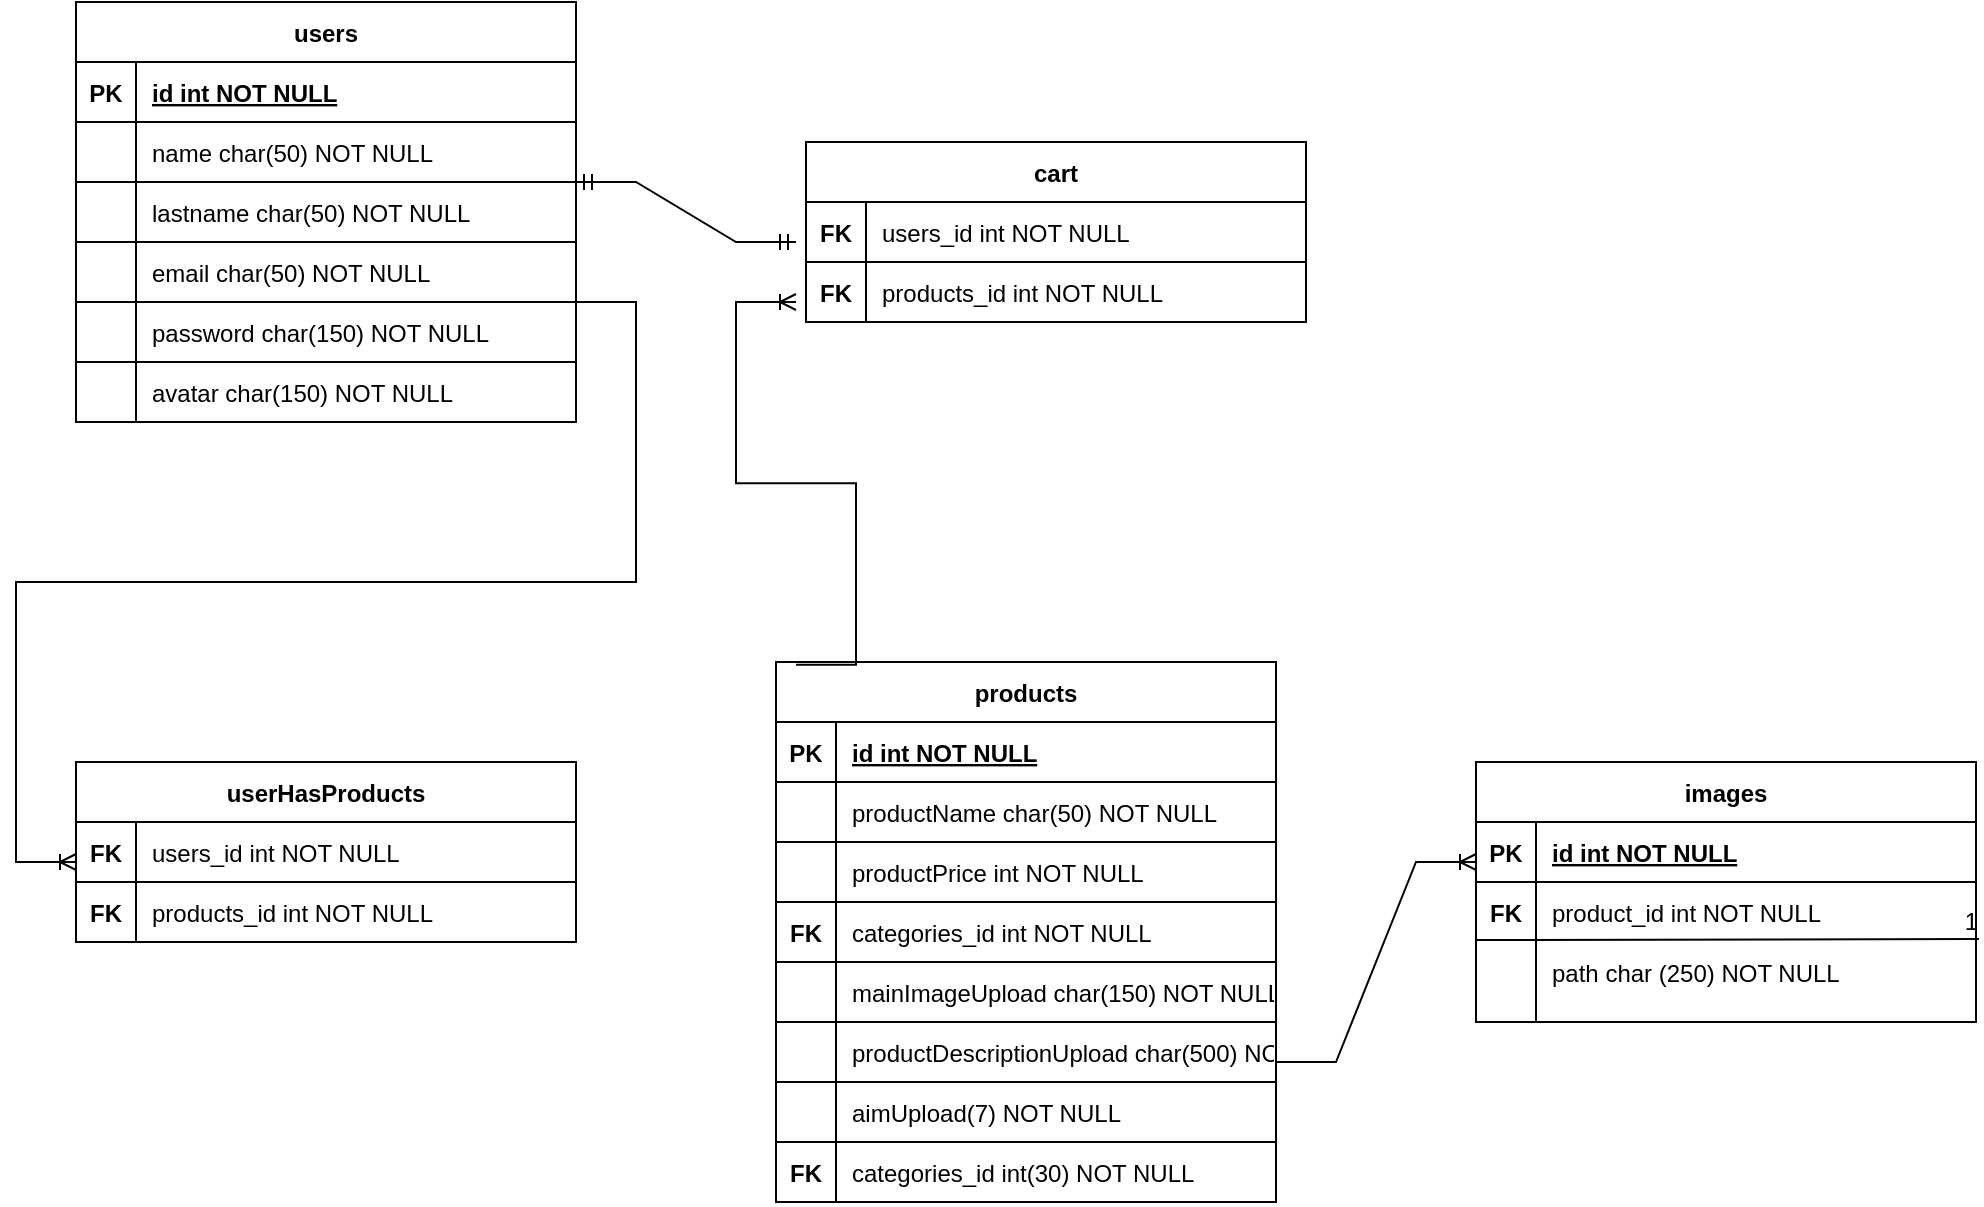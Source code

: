 <mxfile version="16.2.2" type="github">
  <diagram id="R2lEEEUBdFMjLlhIrx00" name="Page-1">
    <mxGraphModel dx="700" dy="382" grid="1" gridSize="10" guides="1" tooltips="1" connect="1" arrows="1" fold="1" page="1" pageScale="1" pageWidth="850" pageHeight="1100" math="0" shadow="0" extFonts="Permanent Marker^https://fonts.googleapis.com/css?family=Permanent+Marker">
      <root>
        <mxCell id="0" />
        <mxCell id="1" parent="0" />
        <mxCell id="C-vyLk0tnHw3VtMMgP7b-23" value="users" style="shape=table;startSize=30;container=1;collapsible=1;childLayout=tableLayout;fixedRows=1;rowLines=0;fontStyle=1;align=center;resizeLast=1;" parent="1" vertex="1">
          <mxGeometry x="190" y="190" width="250" height="210" as="geometry">
            <mxRectangle x="120" y="120" width="70" height="30" as="alternateBounds" />
          </mxGeometry>
        </mxCell>
        <mxCell id="C-vyLk0tnHw3VtMMgP7b-24" value="" style="shape=partialRectangle;collapsible=0;dropTarget=0;pointerEvents=0;fillColor=none;points=[[0,0.5],[1,0.5]];portConstraint=eastwest;top=0;left=0;right=0;bottom=1;" parent="C-vyLk0tnHw3VtMMgP7b-23" vertex="1">
          <mxGeometry y="30" width="250" height="30" as="geometry" />
        </mxCell>
        <mxCell id="C-vyLk0tnHw3VtMMgP7b-25" value="PK" style="shape=partialRectangle;overflow=hidden;connectable=0;fillColor=none;top=0;left=0;bottom=0;right=0;fontStyle=1;" parent="C-vyLk0tnHw3VtMMgP7b-24" vertex="1">
          <mxGeometry width="30" height="30" as="geometry">
            <mxRectangle width="30" height="30" as="alternateBounds" />
          </mxGeometry>
        </mxCell>
        <mxCell id="C-vyLk0tnHw3VtMMgP7b-26" value="id int NOT NULL " style="shape=partialRectangle;overflow=hidden;connectable=0;fillColor=none;top=0;left=0;bottom=0;right=0;align=left;spacingLeft=6;fontStyle=5;" parent="C-vyLk0tnHw3VtMMgP7b-24" vertex="1">
          <mxGeometry x="30" width="220" height="30" as="geometry">
            <mxRectangle width="220" height="30" as="alternateBounds" />
          </mxGeometry>
        </mxCell>
        <mxCell id="C-vyLk0tnHw3VtMMgP7b-27" value="" style="shape=partialRectangle;collapsible=0;dropTarget=0;pointerEvents=0;fillColor=none;points=[[0,0.5],[1,0.5]];portConstraint=eastwest;top=0;left=0;right=0;bottom=0;" parent="C-vyLk0tnHw3VtMMgP7b-23" vertex="1">
          <mxGeometry y="60" width="250" height="30" as="geometry" />
        </mxCell>
        <mxCell id="C-vyLk0tnHw3VtMMgP7b-28" value="" style="shape=partialRectangle;overflow=hidden;connectable=0;fillColor=none;top=0;left=0;bottom=0;right=0;" parent="C-vyLk0tnHw3VtMMgP7b-27" vertex="1">
          <mxGeometry width="30" height="30" as="geometry">
            <mxRectangle width="30" height="30" as="alternateBounds" />
          </mxGeometry>
        </mxCell>
        <mxCell id="C-vyLk0tnHw3VtMMgP7b-29" value="name char(50) NOT NULL" style="shape=partialRectangle;overflow=hidden;connectable=0;fillColor=none;top=0;left=0;bottom=0;right=0;align=left;spacingLeft=6;" parent="C-vyLk0tnHw3VtMMgP7b-27" vertex="1">
          <mxGeometry x="30" width="220" height="30" as="geometry">
            <mxRectangle width="220" height="30" as="alternateBounds" />
          </mxGeometry>
        </mxCell>
        <mxCell id="cPag-t8eib1A6D1E8aBl-1" value="lastname char(50) NOT NULL" style="shape=partialRectangle;overflow=hidden;connectable=0;fillColor=none;top=0;left=0;bottom=0;right=0;align=left;spacingLeft=6;" parent="1" vertex="1">
          <mxGeometry x="220" y="280" width="220" height="30" as="geometry">
            <mxRectangle width="220" height="30" as="alternateBounds" />
          </mxGeometry>
        </mxCell>
        <mxCell id="cPag-t8eib1A6D1E8aBl-2" value="" style="endArrow=none;html=1;rounded=0;exitX=0;exitY=1;exitDx=0;exitDy=0;exitPerimeter=0;" parent="1" source="C-vyLk0tnHw3VtMMgP7b-27" edge="1">
          <mxGeometry width="50" height="50" relative="1" as="geometry">
            <mxPoint x="300" y="320" as="sourcePoint" />
            <mxPoint x="440" y="280" as="targetPoint" />
          </mxGeometry>
        </mxCell>
        <mxCell id="cPag-t8eib1A6D1E8aBl-3" value="" style="endArrow=none;html=1;rounded=0;" parent="1" edge="1">
          <mxGeometry width="50" height="50" relative="1" as="geometry">
            <mxPoint x="220" y="400" as="sourcePoint" />
            <mxPoint x="220" y="280" as="targetPoint" />
          </mxGeometry>
        </mxCell>
        <mxCell id="cPag-t8eib1A6D1E8aBl-4" value="" style="endArrow=none;html=1;rounded=0;" parent="1" edge="1">
          <mxGeometry width="50" height="50" relative="1" as="geometry">
            <mxPoint x="190" y="310" as="sourcePoint" />
            <mxPoint x="440" y="310" as="targetPoint" />
          </mxGeometry>
        </mxCell>
        <mxCell id="cPag-t8eib1A6D1E8aBl-5" value="" style="endArrow=none;html=1;rounded=0;exitX=0;exitY=0.5;exitDx=0;exitDy=0;" parent="1" edge="1">
          <mxGeometry width="50" height="50" relative="1" as="geometry">
            <mxPoint x="190" y="340" as="sourcePoint" />
            <mxPoint x="440" y="340" as="targetPoint" />
          </mxGeometry>
        </mxCell>
        <mxCell id="cPag-t8eib1A6D1E8aBl-6" value="" style="endArrow=none;html=1;rounded=0;exitX=0;exitY=0.5;exitDx=0;exitDy=0;" parent="1" edge="1">
          <mxGeometry width="50" height="50" relative="1" as="geometry">
            <mxPoint x="190" y="370" as="sourcePoint" />
            <mxPoint x="440" y="370" as="targetPoint" />
          </mxGeometry>
        </mxCell>
        <mxCell id="cPag-t8eib1A6D1E8aBl-7" value="" style="endArrow=none;html=1;rounded=0;exitX=0;exitY=0.5;exitDx=0;exitDy=0;" parent="1" edge="1">
          <mxGeometry width="50" height="50" relative="1" as="geometry">
            <mxPoint x="190" y="400" as="sourcePoint" />
            <mxPoint x="440" y="400" as="targetPoint" />
          </mxGeometry>
        </mxCell>
        <mxCell id="cPag-t8eib1A6D1E8aBl-8" value="email char(50) NOT NULL" style="shape=partialRectangle;overflow=hidden;connectable=0;fillColor=none;top=0;left=0;bottom=0;right=0;align=left;spacingLeft=6;" parent="1" vertex="1">
          <mxGeometry x="220" y="310" width="220" height="30" as="geometry">
            <mxRectangle width="220" height="30" as="alternateBounds" />
          </mxGeometry>
        </mxCell>
        <mxCell id="cPag-t8eib1A6D1E8aBl-9" value="password char(150) NOT NULL" style="shape=partialRectangle;overflow=hidden;connectable=0;fillColor=none;top=0;left=0;bottom=0;right=0;align=left;spacingLeft=6;" parent="1" vertex="1">
          <mxGeometry x="220" y="340" width="220" height="30" as="geometry">
            <mxRectangle width="220" height="30" as="alternateBounds" />
          </mxGeometry>
        </mxCell>
        <mxCell id="cPag-t8eib1A6D1E8aBl-10" value="avatar char(150) NOT NULL" style="shape=partialRectangle;overflow=hidden;connectable=0;fillColor=none;top=0;left=0;bottom=0;right=0;align=left;spacingLeft=6;" parent="1" vertex="1">
          <mxGeometry x="220" y="370" width="220" height="30" as="geometry">
            <mxRectangle width="220" height="30" as="alternateBounds" />
          </mxGeometry>
        </mxCell>
        <mxCell id="cPag-t8eib1A6D1E8aBl-11" value="products" style="shape=table;startSize=30;container=1;collapsible=1;childLayout=tableLayout;fixedRows=1;rowLines=0;fontStyle=1;align=center;resizeLast=1;" parent="1" vertex="1">
          <mxGeometry x="540" y="520" width="250" height="270" as="geometry">
            <mxRectangle x="120" y="410" width="70" height="30" as="alternateBounds" />
          </mxGeometry>
        </mxCell>
        <mxCell id="cPag-t8eib1A6D1E8aBl-12" value="" style="shape=partialRectangle;collapsible=0;dropTarget=0;pointerEvents=0;fillColor=none;points=[[0,0.5],[1,0.5]];portConstraint=eastwest;top=0;left=0;right=0;bottom=1;" parent="cPag-t8eib1A6D1E8aBl-11" vertex="1">
          <mxGeometry y="30" width="250" height="30" as="geometry" />
        </mxCell>
        <mxCell id="cPag-t8eib1A6D1E8aBl-13" value="PK" style="shape=partialRectangle;overflow=hidden;connectable=0;fillColor=none;top=0;left=0;bottom=0;right=0;fontStyle=1;" parent="cPag-t8eib1A6D1E8aBl-12" vertex="1">
          <mxGeometry width="30" height="30" as="geometry">
            <mxRectangle width="30" height="30" as="alternateBounds" />
          </mxGeometry>
        </mxCell>
        <mxCell id="cPag-t8eib1A6D1E8aBl-14" value="id int NOT NULL " style="shape=partialRectangle;overflow=hidden;connectable=0;fillColor=none;top=0;left=0;bottom=0;right=0;align=left;spacingLeft=6;fontStyle=5;" parent="cPag-t8eib1A6D1E8aBl-12" vertex="1">
          <mxGeometry x="30" width="220" height="30" as="geometry">
            <mxRectangle width="220" height="30" as="alternateBounds" />
          </mxGeometry>
        </mxCell>
        <mxCell id="cPag-t8eib1A6D1E8aBl-15" value="" style="shape=partialRectangle;collapsible=0;dropTarget=0;pointerEvents=0;fillColor=none;points=[[0,0.5],[1,0.5]];portConstraint=eastwest;top=0;left=0;right=0;bottom=0;" parent="cPag-t8eib1A6D1E8aBl-11" vertex="1">
          <mxGeometry y="60" width="250" height="30" as="geometry" />
        </mxCell>
        <mxCell id="cPag-t8eib1A6D1E8aBl-16" value="" style="shape=partialRectangle;overflow=hidden;connectable=0;fillColor=none;top=0;left=0;bottom=0;right=0;" parent="cPag-t8eib1A6D1E8aBl-15" vertex="1">
          <mxGeometry width="30" height="30" as="geometry">
            <mxRectangle width="30" height="30" as="alternateBounds" />
          </mxGeometry>
        </mxCell>
        <mxCell id="cPag-t8eib1A6D1E8aBl-17" value="productName char(50) NOT NULL" style="shape=partialRectangle;overflow=hidden;connectable=0;fillColor=none;top=0;left=0;bottom=0;right=0;align=left;spacingLeft=6;" parent="cPag-t8eib1A6D1E8aBl-15" vertex="1">
          <mxGeometry x="30" width="220" height="30" as="geometry">
            <mxRectangle width="220" height="30" as="alternateBounds" />
          </mxGeometry>
        </mxCell>
        <mxCell id="cPag-t8eib1A6D1E8aBl-18" value="productPrice int NOT NULL" style="shape=partialRectangle;overflow=hidden;connectable=0;fillColor=none;top=0;left=0;bottom=0;right=0;align=left;spacingLeft=6;" parent="1" vertex="1">
          <mxGeometry x="570" y="610" width="220" height="30" as="geometry">
            <mxRectangle width="220" height="30" as="alternateBounds" />
          </mxGeometry>
        </mxCell>
        <mxCell id="cPag-t8eib1A6D1E8aBl-19" value="" style="endArrow=none;html=1;rounded=0;exitX=0;exitY=1;exitDx=0;exitDy=0;exitPerimeter=0;" parent="1" source="cPag-t8eib1A6D1E8aBl-15" edge="1">
          <mxGeometry width="50" height="50" relative="1" as="geometry">
            <mxPoint x="650" y="650" as="sourcePoint" />
            <mxPoint x="790" y="610" as="targetPoint" />
          </mxGeometry>
        </mxCell>
        <mxCell id="cPag-t8eib1A6D1E8aBl-20" value="" style="endArrow=none;html=1;rounded=0;" parent="1" edge="1">
          <mxGeometry width="50" height="50" relative="1" as="geometry">
            <mxPoint x="570" y="730" as="sourcePoint" />
            <mxPoint x="570" y="610" as="targetPoint" />
          </mxGeometry>
        </mxCell>
        <mxCell id="cPag-t8eib1A6D1E8aBl-21" value="" style="endArrow=none;html=1;rounded=0;" parent="1" edge="1">
          <mxGeometry width="50" height="50" relative="1" as="geometry">
            <mxPoint x="540" y="640" as="sourcePoint" />
            <mxPoint x="790" y="640" as="targetPoint" />
          </mxGeometry>
        </mxCell>
        <mxCell id="cPag-t8eib1A6D1E8aBl-22" value="" style="endArrow=none;html=1;rounded=0;exitX=0;exitY=0.5;exitDx=0;exitDy=0;" parent="1" edge="1">
          <mxGeometry width="50" height="50" relative="1" as="geometry">
            <mxPoint x="540" y="670" as="sourcePoint" />
            <mxPoint x="790" y="670" as="targetPoint" />
          </mxGeometry>
        </mxCell>
        <mxCell id="cPag-t8eib1A6D1E8aBl-23" value="" style="endArrow=none;html=1;rounded=0;exitX=0;exitY=0.5;exitDx=0;exitDy=0;" parent="1" edge="1">
          <mxGeometry width="50" height="50" relative="1" as="geometry">
            <mxPoint x="540" y="700" as="sourcePoint" />
            <mxPoint x="790" y="700" as="targetPoint" />
          </mxGeometry>
        </mxCell>
        <mxCell id="cPag-t8eib1A6D1E8aBl-24" value="" style="endArrow=none;html=1;rounded=0;exitX=0;exitY=0.5;exitDx=0;exitDy=0;" parent="1" edge="1">
          <mxGeometry width="50" height="50" relative="1" as="geometry">
            <mxPoint x="540" y="730" as="sourcePoint" />
            <mxPoint x="790" y="730" as="targetPoint" />
          </mxGeometry>
        </mxCell>
        <mxCell id="cPag-t8eib1A6D1E8aBl-25" value="categories_id int NOT NULL" style="shape=partialRectangle;overflow=hidden;connectable=0;fillColor=none;top=0;left=0;bottom=0;right=0;align=left;spacingLeft=6;" parent="1" vertex="1">
          <mxGeometry x="570" y="640" width="220" height="30" as="geometry">
            <mxRectangle width="220" height="30" as="alternateBounds" />
          </mxGeometry>
        </mxCell>
        <mxCell id="cPag-t8eib1A6D1E8aBl-26" value="mainImageUpload char(150) NOT NULL" style="shape=partialRectangle;overflow=hidden;connectable=0;fillColor=none;top=0;left=0;bottom=0;right=0;align=left;spacingLeft=6;" parent="1" vertex="1">
          <mxGeometry x="570" y="670" width="220" height="30" as="geometry">
            <mxRectangle width="220" height="30" as="alternateBounds" />
          </mxGeometry>
        </mxCell>
        <mxCell id="cPag-t8eib1A6D1E8aBl-27" value="productDescriptionUpload char(500) NOT NULL" style="shape=partialRectangle;overflow=hidden;connectable=0;fillColor=none;top=0;left=0;bottom=0;right=0;align=left;spacingLeft=6;" parent="1" vertex="1">
          <mxGeometry x="570" y="700" width="220" height="30" as="geometry">
            <mxRectangle width="220" height="30" as="alternateBounds" />
          </mxGeometry>
        </mxCell>
        <mxCell id="cPag-t8eib1A6D1E8aBl-28" value="" style="endArrow=none;html=1;rounded=0;exitX=0;exitY=0.5;exitDx=0;exitDy=0;" parent="1" edge="1">
          <mxGeometry width="50" height="50" relative="1" as="geometry">
            <mxPoint x="540" y="730" as="sourcePoint" />
            <mxPoint x="790" y="730" as="targetPoint" />
          </mxGeometry>
        </mxCell>
        <mxCell id="cPag-t8eib1A6D1E8aBl-30" value="" style="endArrow=none;html=1;rounded=0;exitX=0;exitY=0.5;exitDx=0;exitDy=0;" parent="1" edge="1">
          <mxGeometry width="50" height="50" relative="1" as="geometry">
            <mxPoint x="540" y="700" as="sourcePoint" />
            <mxPoint x="790" y="700" as="targetPoint" />
          </mxGeometry>
        </mxCell>
        <mxCell id="cPag-t8eib1A6D1E8aBl-31" value="" style="endArrow=none;html=1;rounded=0;exitX=0;exitY=0.5;exitDx=0;exitDy=0;" parent="1" edge="1">
          <mxGeometry width="50" height="50" relative="1" as="geometry">
            <mxPoint x="540" y="760" as="sourcePoint" />
            <mxPoint x="790" y="760" as="targetPoint" />
          </mxGeometry>
        </mxCell>
        <mxCell id="cPag-t8eib1A6D1E8aBl-32" value="aimUpload(7) NOT NULL" style="shape=partialRectangle;overflow=hidden;connectable=0;fillColor=none;top=0;left=0;bottom=0;right=0;align=left;spacingLeft=6;" parent="1" vertex="1">
          <mxGeometry x="570" y="730" width="220" height="30" as="geometry">
            <mxRectangle width="220" height="30" as="alternateBounds" />
          </mxGeometry>
        </mxCell>
        <mxCell id="cPag-t8eib1A6D1E8aBl-33" value="" style="endArrow=none;html=1;rounded=0;exitX=0;exitY=0.5;exitDx=0;exitDy=0;" parent="1" edge="1">
          <mxGeometry width="50" height="50" relative="1" as="geometry">
            <mxPoint x="540" y="730" as="sourcePoint" />
            <mxPoint x="790" y="730" as="targetPoint" />
          </mxGeometry>
        </mxCell>
        <mxCell id="cPag-t8eib1A6D1E8aBl-40" value="" style="endArrow=none;html=1;rounded=0;" parent="1" edge="1">
          <mxGeometry width="50" height="50" relative="1" as="geometry">
            <mxPoint x="570" y="730" as="sourcePoint" />
            <mxPoint x="570" y="760" as="targetPoint" />
          </mxGeometry>
        </mxCell>
        <mxCell id="cPag-t8eib1A6D1E8aBl-41" value="" style="endArrow=none;html=1;rounded=0;exitX=0;exitY=0.5;exitDx=0;exitDy=0;" parent="1" edge="1">
          <mxGeometry width="50" height="50" relative="1" as="geometry">
            <mxPoint x="540" y="790" as="sourcePoint" />
            <mxPoint x="790" y="790" as="targetPoint" />
          </mxGeometry>
        </mxCell>
        <mxCell id="cPag-t8eib1A6D1E8aBl-42" value="categories_id int(30) NOT NULL" style="shape=partialRectangle;overflow=hidden;connectable=0;fillColor=none;top=0;left=0;bottom=0;right=0;align=left;spacingLeft=6;" parent="1" vertex="1">
          <mxGeometry x="570" y="760" width="220" height="30" as="geometry">
            <mxRectangle width="220" height="30" as="alternateBounds" />
          </mxGeometry>
        </mxCell>
        <mxCell id="cPag-t8eib1A6D1E8aBl-43" value="" style="endArrow=none;html=1;rounded=0;exitX=0;exitY=0.5;exitDx=0;exitDy=0;" parent="1" edge="1">
          <mxGeometry width="50" height="50" relative="1" as="geometry">
            <mxPoint x="540" y="760" as="sourcePoint" />
            <mxPoint x="790" y="760" as="targetPoint" />
          </mxGeometry>
        </mxCell>
        <mxCell id="cPag-t8eib1A6D1E8aBl-44" value="" style="endArrow=none;html=1;rounded=0;" parent="1" edge="1">
          <mxGeometry width="50" height="50" relative="1" as="geometry">
            <mxPoint x="570" y="760" as="sourcePoint" />
            <mxPoint x="570" y="790" as="targetPoint" />
          </mxGeometry>
        </mxCell>
        <mxCell id="jDrV4hVEpdK62W9GRQGD-14" value="FK" style="shape=partialRectangle;overflow=hidden;connectable=0;fillColor=none;top=0;left=0;bottom=0;right=0;fontStyle=1;" parent="1" vertex="1">
          <mxGeometry x="540" y="640" width="30" height="30" as="geometry">
            <mxRectangle width="30" height="30" as="alternateBounds" />
          </mxGeometry>
        </mxCell>
        <mxCell id="jDrV4hVEpdK62W9GRQGD-15" value="FK" style="shape=partialRectangle;overflow=hidden;connectable=0;fillColor=none;top=0;left=0;bottom=0;right=0;fontStyle=1;" parent="1" vertex="1">
          <mxGeometry x="540" y="760" width="30" height="30" as="geometry">
            <mxRectangle width="30" height="30" as="alternateBounds" />
          </mxGeometry>
        </mxCell>
        <mxCell id="jDrV4hVEpdK62W9GRQGD-17" value="" style="edgeStyle=entityRelationEdgeStyle;fontSize=12;html=1;endArrow=ERoneToMany;rounded=0;sketch=0;" parent="1" edge="1">
          <mxGeometry width="100" height="100" relative="1" as="geometry">
            <mxPoint x="790" y="720" as="sourcePoint" />
            <mxPoint x="890" y="620" as="targetPoint" />
          </mxGeometry>
        </mxCell>
        <mxCell id="jDrV4hVEpdK62W9GRQGD-18" value="images" style="shape=table;startSize=30;container=1;collapsible=1;childLayout=tableLayout;fixedRows=1;rowLines=0;fontStyle=1;align=center;resizeLast=1;" parent="1" vertex="1">
          <mxGeometry x="890" y="570" width="250" height="130" as="geometry">
            <mxRectangle x="120" y="410" width="70" height="30" as="alternateBounds" />
          </mxGeometry>
        </mxCell>
        <mxCell id="jDrV4hVEpdK62W9GRQGD-19" value="" style="shape=partialRectangle;collapsible=0;dropTarget=0;pointerEvents=0;fillColor=none;points=[[0,0.5],[1,0.5]];portConstraint=eastwest;top=0;left=0;right=0;bottom=1;" parent="jDrV4hVEpdK62W9GRQGD-18" vertex="1">
          <mxGeometry y="30" width="250" height="30" as="geometry" />
        </mxCell>
        <mxCell id="jDrV4hVEpdK62W9GRQGD-20" value="PK" style="shape=partialRectangle;overflow=hidden;connectable=0;fillColor=none;top=0;left=0;bottom=0;right=0;fontStyle=1;" parent="jDrV4hVEpdK62W9GRQGD-19" vertex="1">
          <mxGeometry width="30" height="30" as="geometry">
            <mxRectangle width="30" height="30" as="alternateBounds" />
          </mxGeometry>
        </mxCell>
        <mxCell id="jDrV4hVEpdK62W9GRQGD-21" value="id int NOT NULL " style="shape=partialRectangle;overflow=hidden;connectable=0;fillColor=none;top=0;left=0;bottom=0;right=0;align=left;spacingLeft=6;fontStyle=5;" parent="jDrV4hVEpdK62W9GRQGD-19" vertex="1">
          <mxGeometry x="30" width="220" height="30" as="geometry">
            <mxRectangle width="220" height="30" as="alternateBounds" />
          </mxGeometry>
        </mxCell>
        <mxCell id="jDrV4hVEpdK62W9GRQGD-22" value="" style="shape=partialRectangle;collapsible=0;dropTarget=0;pointerEvents=0;fillColor=none;points=[[0,0.5],[1,0.5]];portConstraint=eastwest;top=0;left=0;right=0;bottom=0;" parent="jDrV4hVEpdK62W9GRQGD-18" vertex="1">
          <mxGeometry y="60" width="250" height="30" as="geometry" />
        </mxCell>
        <mxCell id="jDrV4hVEpdK62W9GRQGD-23" value="" style="shape=partialRectangle;overflow=hidden;connectable=0;fillColor=none;top=0;left=0;bottom=0;right=0;" parent="jDrV4hVEpdK62W9GRQGD-22" vertex="1">
          <mxGeometry width="30" height="30" as="geometry">
            <mxRectangle width="30" height="30" as="alternateBounds" />
          </mxGeometry>
        </mxCell>
        <mxCell id="jDrV4hVEpdK62W9GRQGD-24" value="product_id int NOT NULL" style="shape=partialRectangle;overflow=hidden;connectable=0;fillColor=none;top=0;left=0;bottom=0;right=0;align=left;spacingLeft=6;" parent="jDrV4hVEpdK62W9GRQGD-22" vertex="1">
          <mxGeometry x="30" width="220" height="30" as="geometry">
            <mxRectangle width="220" height="30" as="alternateBounds" />
          </mxGeometry>
        </mxCell>
        <mxCell id="jDrV4hVEpdK62W9GRQGD-25" value="cart" style="shape=table;startSize=30;container=1;collapsible=1;childLayout=tableLayout;fixedRows=1;rowLines=0;fontStyle=1;align=center;resizeLast=1;" parent="1" vertex="1">
          <mxGeometry x="555" y="260" width="250" height="90" as="geometry">
            <mxRectangle x="120" y="410" width="70" height="30" as="alternateBounds" />
          </mxGeometry>
        </mxCell>
        <mxCell id="jDrV4hVEpdK62W9GRQGD-26" value="" style="shape=partialRectangle;collapsible=0;dropTarget=0;pointerEvents=0;fillColor=none;points=[[0,0.5],[1,0.5]];portConstraint=eastwest;top=0;left=0;right=0;bottom=1;" parent="jDrV4hVEpdK62W9GRQGD-25" vertex="1">
          <mxGeometry y="30" width="250" height="30" as="geometry" />
        </mxCell>
        <mxCell id="jDrV4hVEpdK62W9GRQGD-27" value="" style="shape=partialRectangle;overflow=hidden;connectable=0;fillColor=none;top=0;left=0;bottom=0;right=0;fontStyle=1;" parent="jDrV4hVEpdK62W9GRQGD-26" vertex="1">
          <mxGeometry width="30" height="30" as="geometry">
            <mxRectangle width="30" height="30" as="alternateBounds" />
          </mxGeometry>
        </mxCell>
        <mxCell id="jDrV4hVEpdK62W9GRQGD-28" value="users_id int NOT NULL        " style="shape=partialRectangle;overflow=hidden;connectable=0;fillColor=none;top=0;left=0;bottom=0;right=0;align=left;spacingLeft=6;fontStyle=0;" parent="jDrV4hVEpdK62W9GRQGD-26" vertex="1">
          <mxGeometry x="30" width="220" height="30" as="geometry">
            <mxRectangle width="220" height="30" as="alternateBounds" />
          </mxGeometry>
        </mxCell>
        <mxCell id="jDrV4hVEpdK62W9GRQGD-29" value="" style="shape=partialRectangle;collapsible=0;dropTarget=0;pointerEvents=0;fillColor=none;points=[[0,0.5],[1,0.5]];portConstraint=eastwest;top=0;left=0;right=0;bottom=0;" parent="jDrV4hVEpdK62W9GRQGD-25" vertex="1">
          <mxGeometry y="60" width="250" height="30" as="geometry" />
        </mxCell>
        <mxCell id="jDrV4hVEpdK62W9GRQGD-30" value="" style="shape=partialRectangle;overflow=hidden;connectable=0;fillColor=none;top=0;left=0;bottom=0;right=0;" parent="jDrV4hVEpdK62W9GRQGD-29" vertex="1">
          <mxGeometry width="30" height="30" as="geometry">
            <mxRectangle width="30" height="30" as="alternateBounds" />
          </mxGeometry>
        </mxCell>
        <mxCell id="jDrV4hVEpdK62W9GRQGD-31" value="products_id int NOT NULL" style="shape=partialRectangle;overflow=hidden;connectable=0;fillColor=none;top=0;left=0;bottom=0;right=0;align=left;spacingLeft=6;" parent="jDrV4hVEpdK62W9GRQGD-29" vertex="1">
          <mxGeometry x="30" width="220" height="30" as="geometry">
            <mxRectangle width="220" height="30" as="alternateBounds" />
          </mxGeometry>
        </mxCell>
        <mxCell id="jDrV4hVEpdK62W9GRQGD-32" value="" style="edgeStyle=entityRelationEdgeStyle;fontSize=12;html=1;endArrow=ERoneToMany;rounded=0;sketch=0;exitX=0.04;exitY=0.005;exitDx=0;exitDy=0;exitPerimeter=0;" parent="1" source="cPag-t8eib1A6D1E8aBl-11" edge="1">
          <mxGeometry width="100" height="100" relative="1" as="geometry">
            <mxPoint x="550" y="790" as="sourcePoint" />
            <mxPoint x="550" y="340" as="targetPoint" />
          </mxGeometry>
        </mxCell>
        <mxCell id="jDrV4hVEpdK62W9GRQGD-35" value="FK" style="shape=partialRectangle;overflow=hidden;connectable=0;fillColor=none;top=0;left=0;bottom=0;right=0;fontStyle=1;" parent="1" vertex="1">
          <mxGeometry x="555" y="290" width="30" height="30" as="geometry">
            <mxRectangle width="30" height="30" as="alternateBounds" />
          </mxGeometry>
        </mxCell>
        <mxCell id="jDrV4hVEpdK62W9GRQGD-36" value="FK" style="shape=partialRectangle;overflow=hidden;connectable=0;fillColor=none;top=0;left=0;bottom=0;right=0;fontStyle=1;" parent="1" vertex="1">
          <mxGeometry x="555" y="320" width="30" height="30" as="geometry">
            <mxRectangle width="30" height="30" as="alternateBounds" />
          </mxGeometry>
        </mxCell>
        <mxCell id="jDrV4hVEpdK62W9GRQGD-37" value="" style="endArrow=none;html=1;rounded=0;sketch=0;entryX=1.006;entryY=0.951;entryDx=0;entryDy=0;entryPerimeter=0;" parent="1" target="jDrV4hVEpdK62W9GRQGD-22" edge="1">
          <mxGeometry relative="1" as="geometry">
            <mxPoint x="890" y="659" as="sourcePoint" />
            <mxPoint x="1040" y="660" as="targetPoint" />
          </mxGeometry>
        </mxCell>
        <mxCell id="jDrV4hVEpdK62W9GRQGD-38" value="1" style="resizable=0;html=1;align=right;verticalAlign=bottom;" parent="jDrV4hVEpdK62W9GRQGD-37" connectable="0" vertex="1">
          <mxGeometry x="1" relative="1" as="geometry" />
        </mxCell>
        <mxCell id="jDrV4hVEpdK62W9GRQGD-39" value="" style="endArrow=none;html=1;rounded=0;sketch=0;" parent="1" edge="1">
          <mxGeometry relative="1" as="geometry">
            <mxPoint x="920" y="660" as="sourcePoint" />
            <mxPoint x="920" y="700" as="targetPoint" />
          </mxGeometry>
        </mxCell>
        <mxCell id="jDrV4hVEpdK62W9GRQGD-41" value="FK" style="shape=partialRectangle;overflow=hidden;connectable=0;fillColor=none;top=0;left=0;bottom=0;right=0;fontStyle=1;" parent="1" vertex="1">
          <mxGeometry x="890" y="630" width="30" height="30" as="geometry">
            <mxRectangle width="30" height="30" as="alternateBounds" />
          </mxGeometry>
        </mxCell>
        <mxCell id="jDrV4hVEpdK62W9GRQGD-42" value="path char (250) NOT NULL" style="shape=partialRectangle;overflow=hidden;connectable=0;fillColor=none;top=0;left=0;bottom=0;right=0;align=left;spacingLeft=6;" parent="1" vertex="1">
          <mxGeometry x="920" y="660" width="220" height="30" as="geometry">
            <mxRectangle width="220" height="30" as="alternateBounds" />
          </mxGeometry>
        </mxCell>
        <mxCell id="ya8WH-CzsWv6F0VgByB1-1" value="" style="edgeStyle=entityRelationEdgeStyle;fontSize=12;html=1;endArrow=ERmandOne;startArrow=ERmandOne;rounded=0;" edge="1" parent="1">
          <mxGeometry width="100" height="100" relative="1" as="geometry">
            <mxPoint x="440" y="280" as="sourcePoint" />
            <mxPoint x="550" y="310" as="targetPoint" />
          </mxGeometry>
        </mxCell>
        <mxCell id="ya8WH-CzsWv6F0VgByB1-2" value="userHasProducts" style="shape=table;startSize=30;container=1;collapsible=1;childLayout=tableLayout;fixedRows=1;rowLines=0;fontStyle=1;align=center;resizeLast=1;" vertex="1" parent="1">
          <mxGeometry x="190" y="570" width="250" height="90" as="geometry">
            <mxRectangle x="120" y="410" width="70" height="30" as="alternateBounds" />
          </mxGeometry>
        </mxCell>
        <mxCell id="ya8WH-CzsWv6F0VgByB1-3" value="" style="shape=partialRectangle;collapsible=0;dropTarget=0;pointerEvents=0;fillColor=none;points=[[0,0.5],[1,0.5]];portConstraint=eastwest;top=0;left=0;right=0;bottom=1;" vertex="1" parent="ya8WH-CzsWv6F0VgByB1-2">
          <mxGeometry y="30" width="250" height="30" as="geometry" />
        </mxCell>
        <mxCell id="ya8WH-CzsWv6F0VgByB1-4" value="" style="shape=partialRectangle;overflow=hidden;connectable=0;fillColor=none;top=0;left=0;bottom=0;right=0;fontStyle=1;" vertex="1" parent="ya8WH-CzsWv6F0VgByB1-3">
          <mxGeometry width="30" height="30" as="geometry">
            <mxRectangle width="30" height="30" as="alternateBounds" />
          </mxGeometry>
        </mxCell>
        <mxCell id="ya8WH-CzsWv6F0VgByB1-5" value="users_id int NOT NULL        " style="shape=partialRectangle;overflow=hidden;connectable=0;fillColor=none;top=0;left=0;bottom=0;right=0;align=left;spacingLeft=6;fontStyle=0;" vertex="1" parent="ya8WH-CzsWv6F0VgByB1-3">
          <mxGeometry x="30" width="220" height="30" as="geometry">
            <mxRectangle width="220" height="30" as="alternateBounds" />
          </mxGeometry>
        </mxCell>
        <mxCell id="ya8WH-CzsWv6F0VgByB1-6" value="" style="shape=partialRectangle;collapsible=0;dropTarget=0;pointerEvents=0;fillColor=none;points=[[0,0.5],[1,0.5]];portConstraint=eastwest;top=0;left=0;right=0;bottom=0;" vertex="1" parent="ya8WH-CzsWv6F0VgByB1-2">
          <mxGeometry y="60" width="250" height="30" as="geometry" />
        </mxCell>
        <mxCell id="ya8WH-CzsWv6F0VgByB1-7" value="" style="shape=partialRectangle;overflow=hidden;connectable=0;fillColor=none;top=0;left=0;bottom=0;right=0;" vertex="1" parent="ya8WH-CzsWv6F0VgByB1-6">
          <mxGeometry width="30" height="30" as="geometry">
            <mxRectangle width="30" height="30" as="alternateBounds" />
          </mxGeometry>
        </mxCell>
        <mxCell id="ya8WH-CzsWv6F0VgByB1-8" value="products_id int NOT NULL" style="shape=partialRectangle;overflow=hidden;connectable=0;fillColor=none;top=0;left=0;bottom=0;right=0;align=left;spacingLeft=6;" vertex="1" parent="ya8WH-CzsWv6F0VgByB1-6">
          <mxGeometry x="30" width="220" height="30" as="geometry">
            <mxRectangle width="220" height="30" as="alternateBounds" />
          </mxGeometry>
        </mxCell>
        <mxCell id="ya8WH-CzsWv6F0VgByB1-9" value="FK" style="shape=partialRectangle;overflow=hidden;connectable=0;fillColor=none;top=0;left=0;bottom=0;right=0;fontStyle=1;" vertex="1" parent="1">
          <mxGeometry x="190" y="600" width="30" height="30" as="geometry">
            <mxRectangle width="30" height="30" as="alternateBounds" />
          </mxGeometry>
        </mxCell>
        <mxCell id="ya8WH-CzsWv6F0VgByB1-10" value="FK" style="shape=partialRectangle;overflow=hidden;connectable=0;fillColor=none;top=0;left=0;bottom=0;right=0;fontStyle=1;" vertex="1" parent="1">
          <mxGeometry x="190" y="630" width="30" height="30" as="geometry">
            <mxRectangle width="30" height="30" as="alternateBounds" />
          </mxGeometry>
        </mxCell>
        <mxCell id="ya8WH-CzsWv6F0VgByB1-11" value="" style="edgeStyle=entityRelationEdgeStyle;fontSize=12;html=1;endArrow=ERoneToMany;rounded=0;" edge="1" parent="1">
          <mxGeometry width="100" height="100" relative="1" as="geometry">
            <mxPoint x="440" y="340" as="sourcePoint" />
            <mxPoint x="190" y="620" as="targetPoint" />
          </mxGeometry>
        </mxCell>
      </root>
    </mxGraphModel>
  </diagram>
</mxfile>
